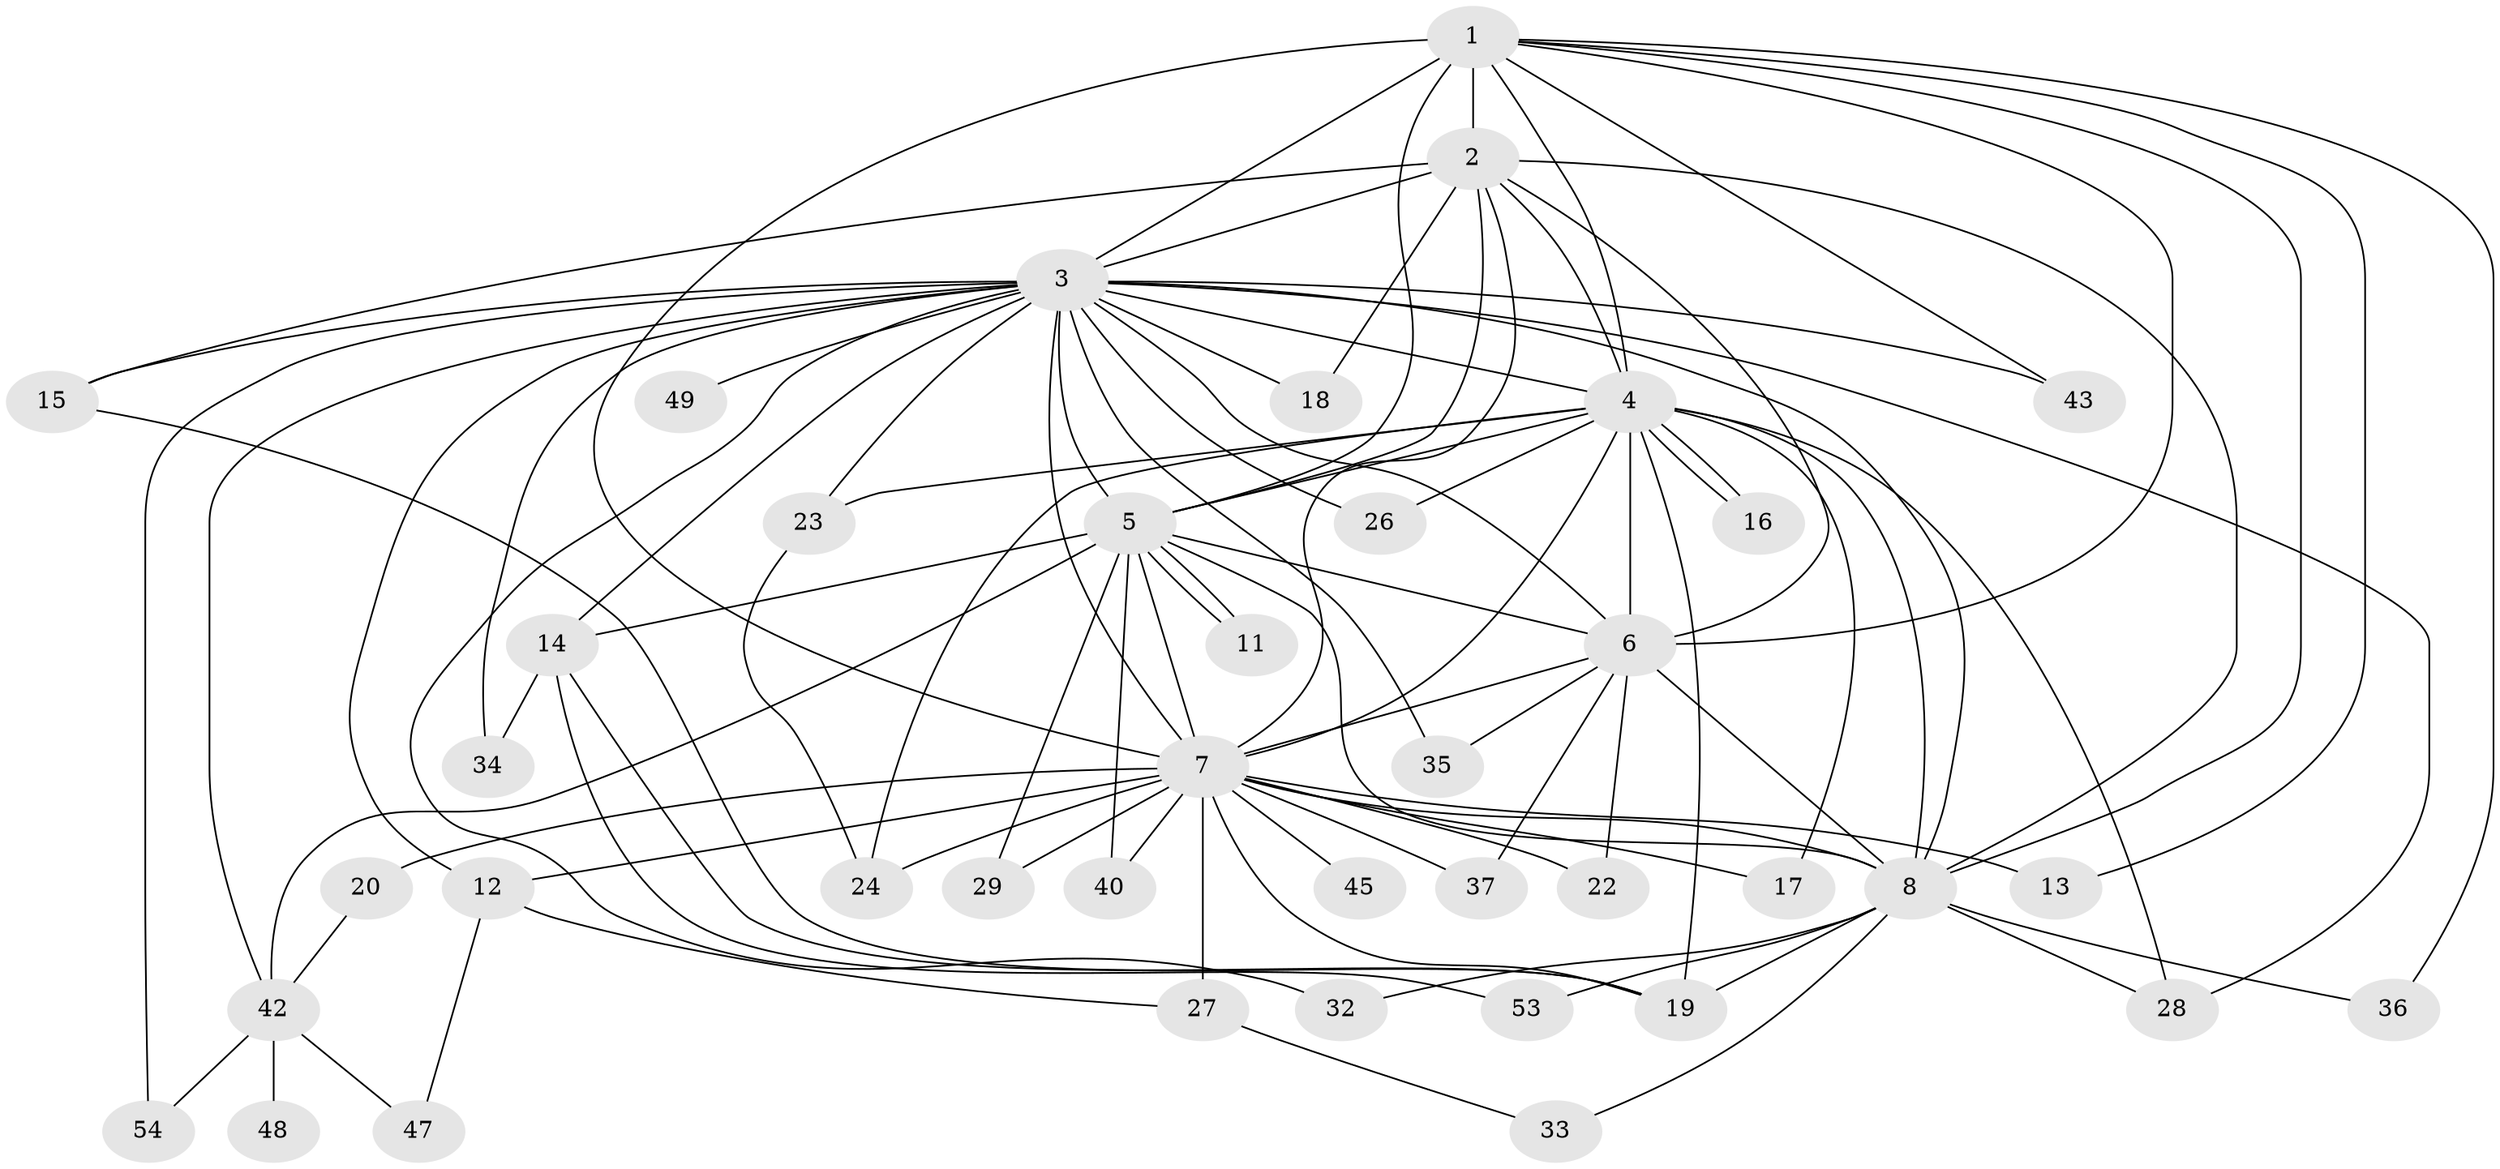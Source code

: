 // Generated by graph-tools (version 1.1) at 2025/23/03/03/25 07:23:45]
// undirected, 40 vertices, 94 edges
graph export_dot {
graph [start="1"]
  node [color=gray90,style=filled];
  1 [super="+25"];
  2 [super="+52"];
  3 [super="+10"];
  4 [super="+46"];
  5 [super="+51"];
  6 [super="+41"];
  7 [super="+9"];
  8 [super="+39"];
  11;
  12;
  13;
  14 [super="+21"];
  15 [super="+55"];
  16;
  17;
  18;
  19 [super="+30"];
  20;
  22;
  23 [super="+50"];
  24;
  26;
  27 [super="+38"];
  28 [super="+31"];
  29;
  32;
  33;
  34;
  35;
  36;
  37;
  40;
  42 [super="+44"];
  43;
  45;
  47;
  48;
  49;
  53;
  54;
  1 -- 2;
  1 -- 3 [weight=3];
  1 -- 4;
  1 -- 5;
  1 -- 6;
  1 -- 7 [weight=2];
  1 -- 8;
  1 -- 13;
  1 -- 36;
  1 -- 43;
  2 -- 3 [weight=2];
  2 -- 4;
  2 -- 5 [weight=2];
  2 -- 6;
  2 -- 7 [weight=2];
  2 -- 8;
  2 -- 15;
  2 -- 18;
  3 -- 4 [weight=2];
  3 -- 5 [weight=2];
  3 -- 6 [weight=2];
  3 -- 7 [weight=4];
  3 -- 8 [weight=2];
  3 -- 14;
  3 -- 18;
  3 -- 23;
  3 -- 28;
  3 -- 34;
  3 -- 35;
  3 -- 43;
  3 -- 49 [weight=2];
  3 -- 32;
  3 -- 12;
  3 -- 15;
  3 -- 54;
  3 -- 26;
  3 -- 42;
  4 -- 5 [weight=2];
  4 -- 6;
  4 -- 7 [weight=2];
  4 -- 8;
  4 -- 16;
  4 -- 16;
  4 -- 17;
  4 -- 23;
  4 -- 24;
  4 -- 26;
  4 -- 28;
  4 -- 19;
  5 -- 6;
  5 -- 7 [weight=2];
  5 -- 8;
  5 -- 11;
  5 -- 11;
  5 -- 14;
  5 -- 29;
  5 -- 40;
  5 -- 42;
  6 -- 7 [weight=2];
  6 -- 8 [weight=3];
  6 -- 22;
  6 -- 35;
  6 -- 37;
  7 -- 8 [weight=2];
  7 -- 13;
  7 -- 19;
  7 -- 20 [weight=2];
  7 -- 22;
  7 -- 37;
  7 -- 40;
  7 -- 12;
  7 -- 45;
  7 -- 17;
  7 -- 24;
  7 -- 27 [weight=2];
  7 -- 29;
  8 -- 19 [weight=2];
  8 -- 32;
  8 -- 33;
  8 -- 36;
  8 -- 53;
  8 -- 28;
  12 -- 27;
  12 -- 47;
  14 -- 34;
  14 -- 53;
  14 -- 19;
  15 -- 19;
  20 -- 42;
  23 -- 24;
  27 -- 33;
  42 -- 47;
  42 -- 54;
  42 -- 48;
}
